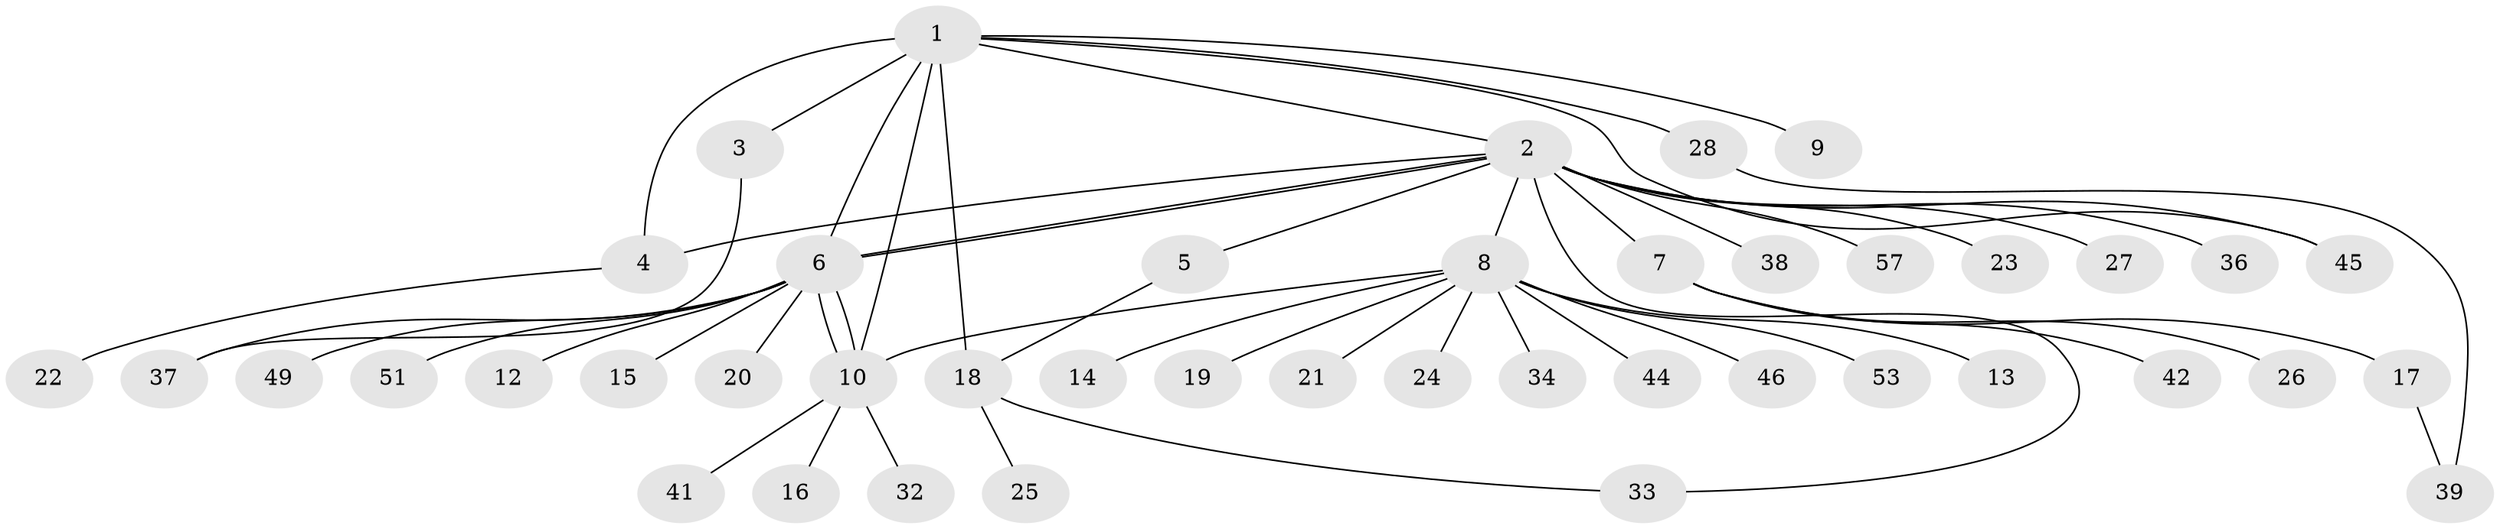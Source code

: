 // original degree distribution, {10: 0.017543859649122806, 15: 0.017543859649122806, 2: 0.2807017543859649, 4: 0.03508771929824561, 13: 0.03508771929824561, 5: 0.017543859649122806, 1: 0.5614035087719298, 7: 0.017543859649122806, 3: 0.017543859649122806}
// Generated by graph-tools (version 1.1) at 2025/41/03/06/25 10:41:47]
// undirected, 43 vertices, 53 edges
graph export_dot {
graph [start="1"]
  node [color=gray90,style=filled];
  1 [super="+43"];
  2 [super="+55"];
  3;
  4 [super="+11"];
  5 [super="+29"];
  6 [super="+50"];
  7 [super="+40"];
  8 [super="+56"];
  9;
  10 [super="+30"];
  12;
  13;
  14;
  15 [super="+31"];
  16;
  17;
  18 [super="+52"];
  19;
  20;
  21;
  22;
  23;
  24;
  25;
  26 [super="+35"];
  27;
  28;
  32;
  33;
  34;
  36;
  37 [super="+48"];
  38 [super="+54"];
  39 [super="+47"];
  41;
  42;
  44;
  45;
  46;
  49;
  51;
  53;
  57;
  1 -- 2;
  1 -- 3;
  1 -- 4;
  1 -- 6 [weight=2];
  1 -- 9;
  1 -- 10;
  1 -- 18;
  1 -- 28;
  1 -- 45;
  2 -- 4;
  2 -- 5;
  2 -- 6;
  2 -- 6;
  2 -- 7;
  2 -- 8 [weight=2];
  2 -- 23;
  2 -- 27;
  2 -- 33;
  2 -- 36;
  2 -- 38;
  2 -- 45;
  2 -- 57;
  3 -- 37;
  4 -- 22;
  5 -- 18;
  6 -- 10;
  6 -- 10;
  6 -- 12;
  6 -- 15;
  6 -- 20;
  6 -- 37;
  6 -- 49;
  6 -- 51;
  7 -- 17;
  7 -- 26;
  7 -- 42;
  8 -- 13;
  8 -- 14;
  8 -- 19;
  8 -- 21;
  8 -- 24;
  8 -- 34;
  8 -- 44;
  8 -- 46;
  8 -- 53;
  8 -- 10;
  10 -- 16;
  10 -- 32;
  10 -- 41;
  17 -- 39;
  18 -- 25;
  18 -- 33;
  28 -- 39;
}
